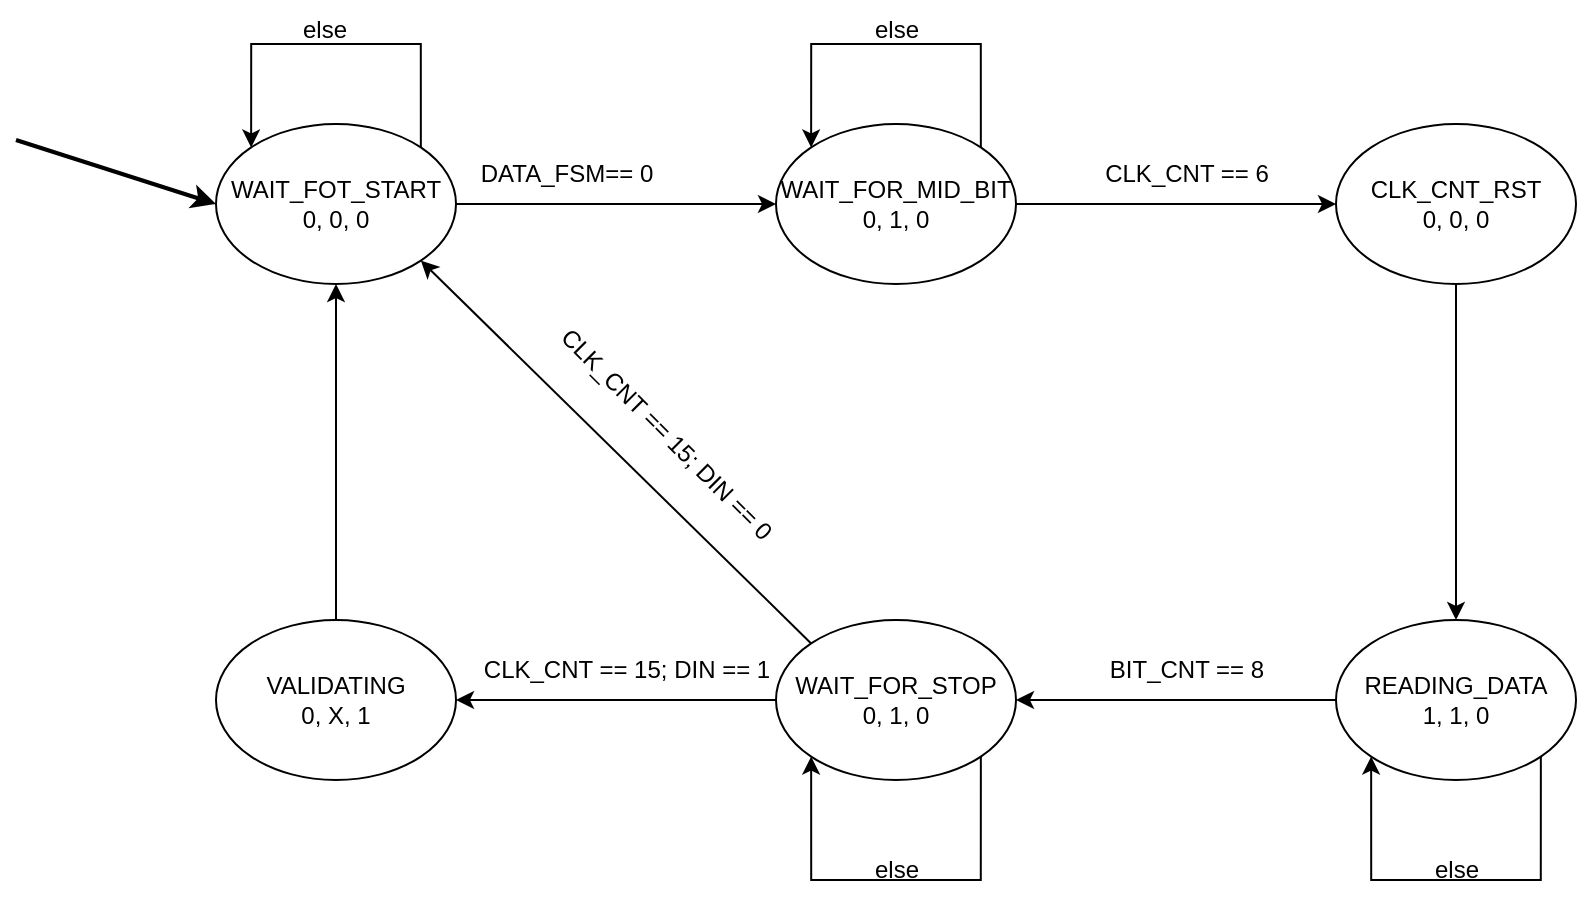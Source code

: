 <mxfile version="21.1.8" type="github">
  <diagram name="Page-1" id="FFNUs5i6vEV03rCKP-XE">
    <mxGraphModel dx="795" dy="563" grid="1" gridSize="10" guides="1" tooltips="1" connect="1" arrows="1" fold="1" page="1" pageScale="1" pageWidth="827" pageHeight="1169" math="0" shadow="0">
      <root>
        <mxCell id="0" />
        <mxCell id="1" parent="0" />
        <mxCell id="eU8pRurztz_gBzVK209F-8" style="edgeStyle=orthogonalEdgeStyle;rounded=0;orthogonalLoop=1;jettySize=auto;html=1;exitX=1;exitY=0.5;exitDx=0;exitDy=0;entryX=0;entryY=0.5;entryDx=0;entryDy=0;" parent="1" source="eU8pRurztz_gBzVK209F-2" target="eU8pRurztz_gBzVK209F-5" edge="1">
          <mxGeometry relative="1" as="geometry" />
        </mxCell>
        <mxCell id="Aua6kyi1QZbJK9ecVkn_-1" style="orthogonalLoop=1;jettySize=auto;html=1;exitX=0;exitY=0.5;exitDx=0;exitDy=0;endArrow=none;endFill=0;startArrow=classic;startFill=1;strokeWidth=2;" parent="1" source="eU8pRurztz_gBzVK209F-2" edge="1">
          <mxGeometry relative="1" as="geometry">
            <mxPoint x="9" y="80" as="targetPoint" />
          </mxGeometry>
        </mxCell>
        <mxCell id="eU8pRurztz_gBzVK209F-2" value="WAIT_FOT_START&lt;br&gt;0, 0, 0" style="ellipse;whiteSpace=wrap;html=1;" parent="1" vertex="1">
          <mxGeometry x="109" y="72" width="120" height="80" as="geometry" />
        </mxCell>
        <mxCell id="eU8pRurztz_gBzVK209F-11" style="edgeStyle=orthogonalEdgeStyle;rounded=0;orthogonalLoop=1;jettySize=auto;html=1;exitX=0;exitY=0.5;exitDx=0;exitDy=0;entryX=1;entryY=0.5;entryDx=0;entryDy=0;" parent="1" source="eU8pRurztz_gBzVK209F-3" target="eU8pRurztz_gBzVK209F-4" edge="1">
          <mxGeometry relative="1" as="geometry" />
        </mxCell>
        <mxCell id="eU8pRurztz_gBzVK209F-30" style="orthogonalLoop=1;jettySize=auto;html=1;exitX=0;exitY=0;exitDx=0;exitDy=0;entryX=1;entryY=1;entryDx=0;entryDy=0;curved=1;" parent="1" source="eU8pRurztz_gBzVK209F-3" target="eU8pRurztz_gBzVK209F-2" edge="1">
          <mxGeometry relative="1" as="geometry" />
        </mxCell>
        <mxCell id="eU8pRurztz_gBzVK209F-3" value="WAIT_FOR_STOP&lt;br&gt;0, 1, 0" style="ellipse;whiteSpace=wrap;html=1;" parent="1" vertex="1">
          <mxGeometry x="389" y="320" width="120" height="80" as="geometry" />
        </mxCell>
        <mxCell id="eU8pRurztz_gBzVK209F-12" style="edgeStyle=orthogonalEdgeStyle;rounded=0;orthogonalLoop=1;jettySize=auto;html=1;exitX=0.5;exitY=0;exitDx=0;exitDy=0;entryX=0.5;entryY=1;entryDx=0;entryDy=0;curved=1;" parent="1" source="eU8pRurztz_gBzVK209F-4" target="eU8pRurztz_gBzVK209F-2" edge="1">
          <mxGeometry relative="1" as="geometry" />
        </mxCell>
        <mxCell id="eU8pRurztz_gBzVK209F-4" value="VALIDATING&lt;br&gt;0, X, 1" style="ellipse;whiteSpace=wrap;html=1;" parent="1" vertex="1">
          <mxGeometry x="109" y="320" width="120" height="80" as="geometry" />
        </mxCell>
        <mxCell id="eU8pRurztz_gBzVK209F-9" style="edgeStyle=orthogonalEdgeStyle;rounded=0;orthogonalLoop=1;jettySize=auto;html=1;exitX=1;exitY=0.5;exitDx=0;exitDy=0;entryX=0;entryY=0.5;entryDx=0;entryDy=0;" parent="1" source="eU8pRurztz_gBzVK209F-5" target="eU8pRurztz_gBzVK209F-6" edge="1">
          <mxGeometry relative="1" as="geometry" />
        </mxCell>
        <mxCell id="eU8pRurztz_gBzVK209F-5" value="WAIT_FOR_MID_BIT&lt;br&gt;0, 1, 0" style="ellipse;whiteSpace=wrap;html=1;" parent="1" vertex="1">
          <mxGeometry x="389" y="72" width="120" height="80" as="geometry" />
        </mxCell>
        <mxCell id="eU8pRurztz_gBzVK209F-10" style="edgeStyle=orthogonalEdgeStyle;rounded=0;orthogonalLoop=1;jettySize=auto;html=1;exitX=0.5;exitY=1;exitDx=0;exitDy=0;entryX=0.5;entryY=0;entryDx=0;entryDy=0;" parent="1" source="eU8pRurztz_gBzVK209F-6" target="FNwdt9P0-WjXjIKA_Wn4-1" edge="1">
          <mxGeometry relative="1" as="geometry">
            <mxPoint x="719" y="300" as="targetPoint" />
          </mxGeometry>
        </mxCell>
        <mxCell id="eU8pRurztz_gBzVK209F-6" value="CLK_CNT_RST&lt;br&gt;0, 0, 0" style="ellipse;whiteSpace=wrap;html=1;" parent="1" vertex="1">
          <mxGeometry x="669" y="72" width="120" height="80" as="geometry" />
        </mxCell>
        <mxCell id="eU8pRurztz_gBzVK209F-17" style="edgeStyle=orthogonalEdgeStyle;rounded=0;orthogonalLoop=1;jettySize=auto;html=1;exitX=1;exitY=0;exitDx=0;exitDy=0;entryX=0;entryY=0;entryDx=0;entryDy=0;" parent="1" source="eU8pRurztz_gBzVK209F-5" target="eU8pRurztz_gBzVK209F-5" edge="1">
          <mxGeometry relative="1" as="geometry">
            <Array as="points">
              <mxPoint x="450" y="32" />
              <mxPoint x="366" y="32" />
            </Array>
          </mxGeometry>
        </mxCell>
        <mxCell id="eU8pRurztz_gBzVK209F-19" style="edgeStyle=orthogonalEdgeStyle;rounded=0;orthogonalLoop=1;jettySize=auto;html=1;exitX=1;exitY=0;exitDx=0;exitDy=0;entryX=0;entryY=0;entryDx=0;entryDy=0;" parent="1" source="eU8pRurztz_gBzVK209F-2" target="eU8pRurztz_gBzVK209F-2" edge="1">
          <mxGeometry relative="1" as="geometry">
            <Array as="points">
              <mxPoint x="206" y="32" />
              <mxPoint x="121" y="32" />
            </Array>
          </mxGeometry>
        </mxCell>
        <mxCell id="eU8pRurztz_gBzVK209F-22" value="else" style="text;html=1;align=center;verticalAlign=middle;resizable=0;points=[];autosize=1;strokeColor=none;fillColor=none;" parent="1" vertex="1">
          <mxGeometry x="424" y="10" width="50" height="30" as="geometry" />
        </mxCell>
        <mxCell id="eU8pRurztz_gBzVK209F-23" value="else" style="text;html=1;align=center;verticalAlign=middle;resizable=0;points=[];autosize=1;strokeColor=none;fillColor=none;" parent="1" vertex="1">
          <mxGeometry x="138" y="10" width="50" height="30" as="geometry" />
        </mxCell>
        <mxCell id="eU8pRurztz_gBzVK209F-27" value="DATA_FSM== 0" style="text;html=1;align=center;verticalAlign=middle;resizable=0;points=[];autosize=1;strokeColor=none;fillColor=none;" parent="1" vertex="1">
          <mxGeometry x="229" y="82" width="110" height="30" as="geometry" />
        </mxCell>
        <mxCell id="eU8pRurztz_gBzVK209F-28" value="CLK_CNT == 6" style="text;html=1;align=center;verticalAlign=middle;resizable=0;points=[];autosize=1;strokeColor=none;fillColor=none;" parent="1" vertex="1">
          <mxGeometry x="539" y="82" width="110" height="30" as="geometry" />
        </mxCell>
        <mxCell id="eU8pRurztz_gBzVK209F-29" value="BIT_CNT == 8" style="text;html=1;align=center;verticalAlign=middle;resizable=0;points=[];autosize=1;strokeColor=none;fillColor=none;rotation=0;" parent="1" vertex="1">
          <mxGeometry x="544" y="330" width="100" height="30" as="geometry" />
        </mxCell>
        <mxCell id="eU8pRurztz_gBzVK209F-31" value="CLK_CNT == 15; DIN == 1" style="text;html=1;align=center;verticalAlign=middle;resizable=0;points=[];autosize=1;strokeColor=none;fillColor=none;" parent="1" vertex="1">
          <mxGeometry x="229" y="330" width="170" height="30" as="geometry" />
        </mxCell>
        <mxCell id="eU8pRurztz_gBzVK209F-32" value="CLK_CNT == 15; DIN == 0" style="text;html=1;align=center;verticalAlign=middle;resizable=0;points=[];autosize=1;strokeColor=none;fillColor=none;rotation=45;" parent="1" vertex="1">
          <mxGeometry x="249" y="212" width="170" height="30" as="geometry" />
        </mxCell>
        <mxCell id="FNwdt9P0-WjXjIKA_Wn4-2" style="edgeStyle=orthogonalEdgeStyle;rounded=0;orthogonalLoop=1;jettySize=auto;html=1;exitX=0;exitY=0.5;exitDx=0;exitDy=0;entryX=1;entryY=0.5;entryDx=0;entryDy=0;" parent="1" source="FNwdt9P0-WjXjIKA_Wn4-1" target="eU8pRurztz_gBzVK209F-3" edge="1">
          <mxGeometry relative="1" as="geometry" />
        </mxCell>
        <mxCell id="FNwdt9P0-WjXjIKA_Wn4-1" value="READING_DATA&lt;br style=&quot;border-color: var(--border-color);&quot;&gt;1, 1, 0" style="ellipse;whiteSpace=wrap;html=1;" parent="1" vertex="1">
          <mxGeometry x="669" y="320" width="120" height="80" as="geometry" />
        </mxCell>
        <mxCell id="FNwdt9P0-WjXjIKA_Wn4-3" style="edgeStyle=orthogonalEdgeStyle;rounded=0;orthogonalLoop=1;jettySize=auto;html=1;exitX=1;exitY=1;exitDx=0;exitDy=0;entryX=0;entryY=1;entryDx=0;entryDy=0;" parent="1" source="eU8pRurztz_gBzVK209F-3" target="eU8pRurztz_gBzVK209F-3" edge="1">
          <mxGeometry relative="1" as="geometry">
            <Array as="points">
              <mxPoint x="491" y="450" />
              <mxPoint x="407" y="450" />
            </Array>
          </mxGeometry>
        </mxCell>
        <mxCell id="FNwdt9P0-WjXjIKA_Wn4-4" value="else" style="text;html=1;align=center;verticalAlign=middle;resizable=0;points=[];autosize=1;strokeColor=none;fillColor=none;" parent="1" vertex="1">
          <mxGeometry x="424" y="430" width="50" height="30" as="geometry" />
        </mxCell>
        <mxCell id="FNwdt9P0-WjXjIKA_Wn4-5" style="edgeStyle=orthogonalEdgeStyle;rounded=0;orthogonalLoop=1;jettySize=auto;html=1;exitX=1;exitY=1;exitDx=0;exitDy=0;entryX=0;entryY=1;entryDx=0;entryDy=0;" parent="1" source="FNwdt9P0-WjXjIKA_Wn4-1" target="FNwdt9P0-WjXjIKA_Wn4-1" edge="1">
          <mxGeometry relative="1" as="geometry">
            <Array as="points">
              <mxPoint x="771" y="450" />
              <mxPoint x="687" y="450" />
            </Array>
          </mxGeometry>
        </mxCell>
        <mxCell id="FNwdt9P0-WjXjIKA_Wn4-6" value="else" style="text;html=1;align=center;verticalAlign=middle;resizable=0;points=[];autosize=1;strokeColor=none;fillColor=none;" parent="1" vertex="1">
          <mxGeometry x="704" y="430" width="50" height="30" as="geometry" />
        </mxCell>
      </root>
    </mxGraphModel>
  </diagram>
</mxfile>
